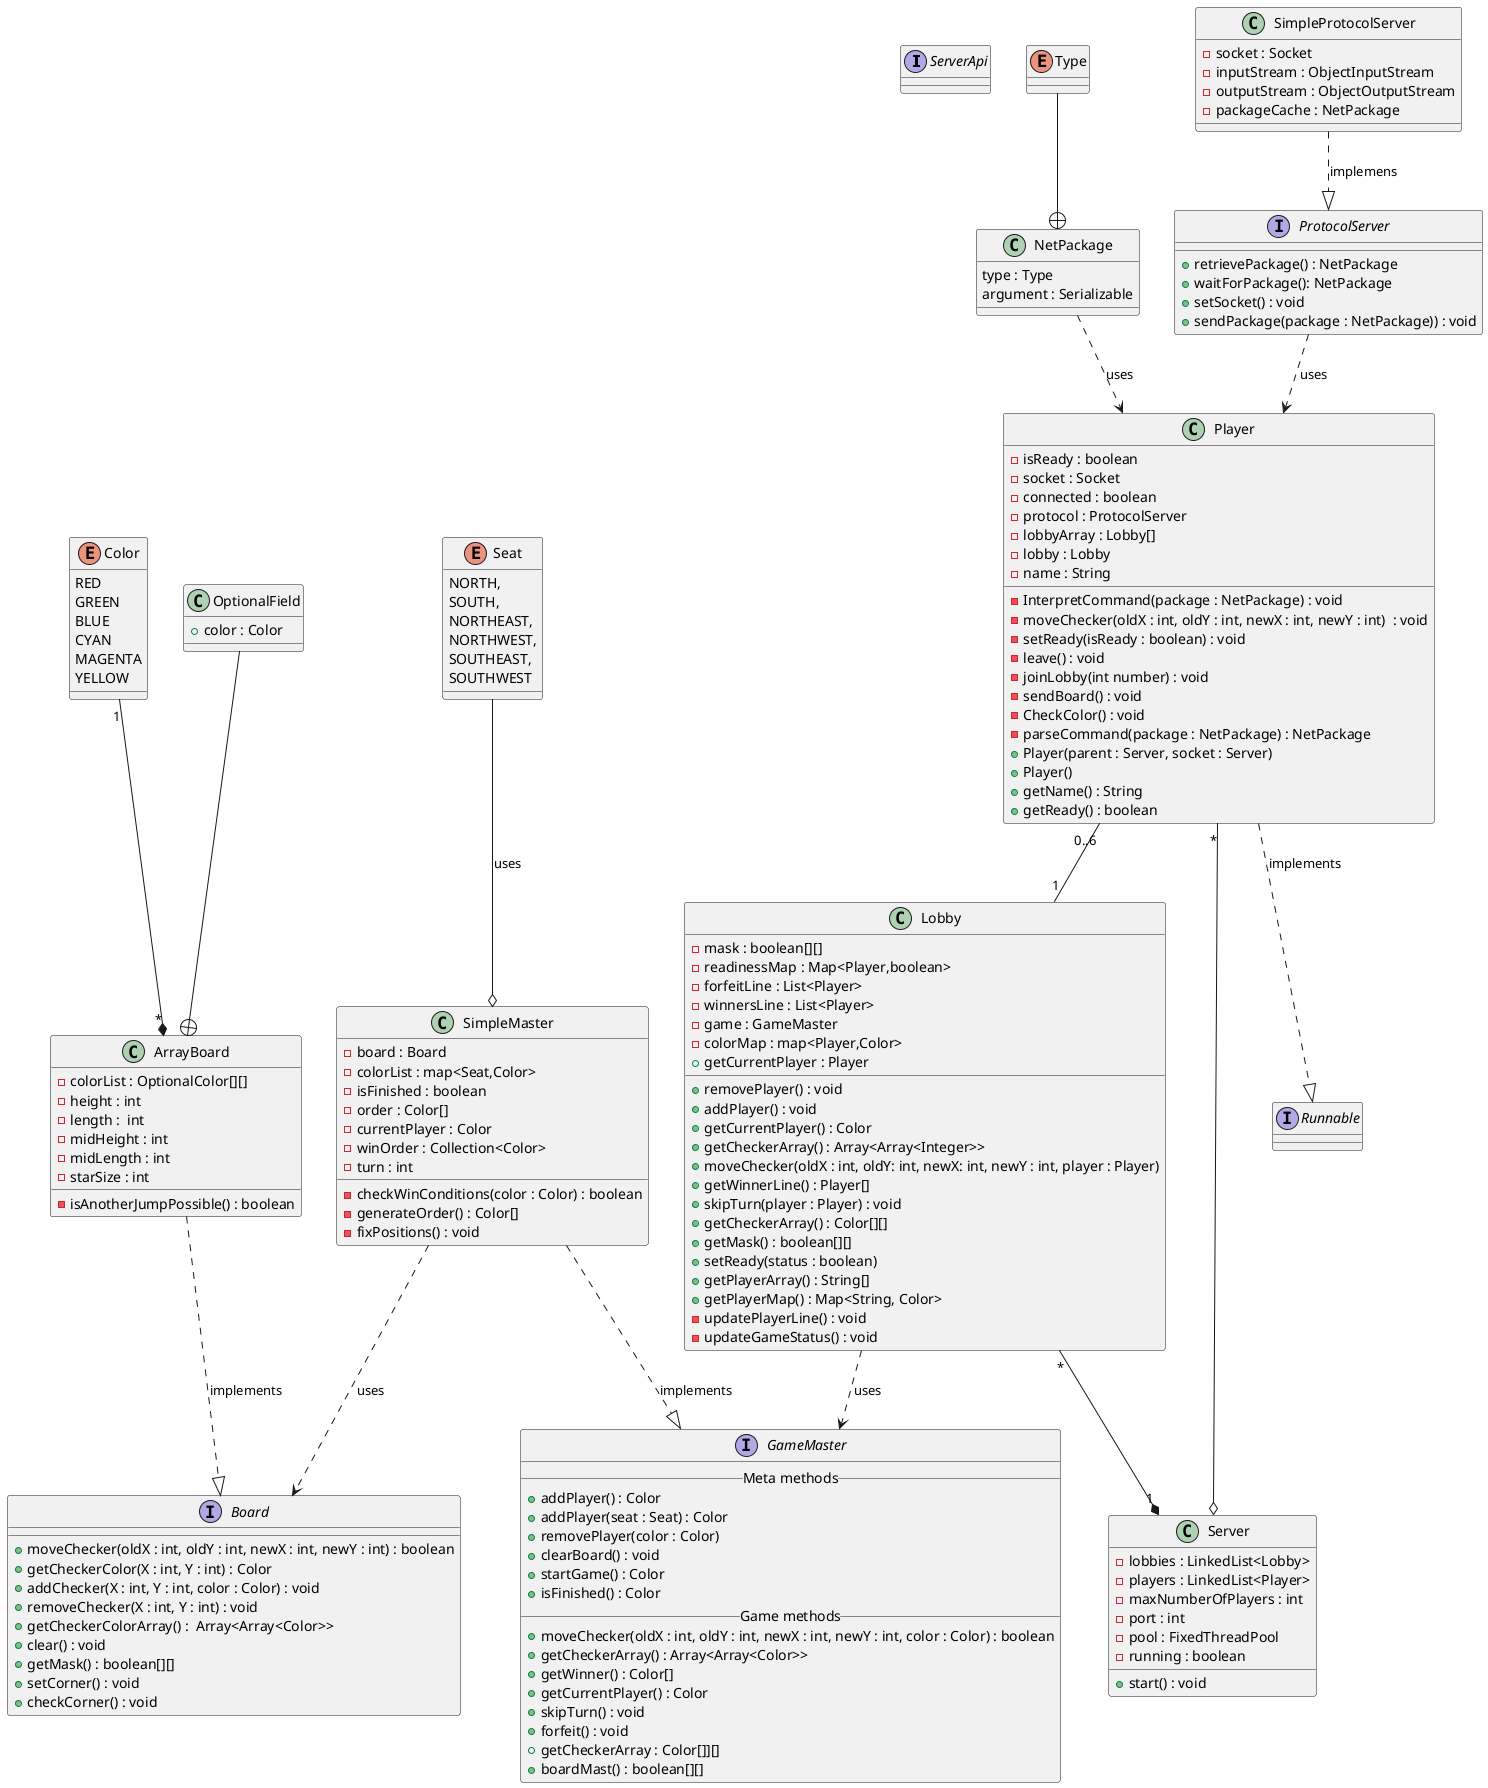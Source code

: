 @startuml
'https://plantuml.com/class-diagram

interface ServerApi
interface Board
interface Runnable
class Server
class ArrayBoard
class SimpleMaster
class GameMaster
class Lobby
enum Color
enum Seat

Color "1" --* "*" ArrayBoard
ArrayBoard ..|> Board : implements
Lobby ..> GameMaster : uses
SimpleMaster ..|> GameMaster : implements
SimpleMaster ..> Board : uses
Seat --o SimpleMaster : uses
Lobby "*" --* "1" Server
Player "0..6" -- "1" Lobby
Player "*" --o Server
Player ..|> Runnable : implements
OptionalField --+ ArrayBoard
Type --+ NetPackage
NetPackage ..> Player : uses
ProtocolServer ..> Player : uses
SimpleProtocolServer ..|> ProtocolServer : implemens

class OptionalField {
    +color : Color
}

class NetPackage {
    type : Type
    argument : Serializable
}

class SimpleProtocolServer{
    -socket : Socket
    -inputStream : ObjectInputStream
    -outputStream : ObjectOutputStream
    -packageCache : NetPackage
}

class Player{
    -isReady : boolean
    -socket : Socket
    -connected : boolean
    -protocol : ProtocolServer
    -lobbyArray : Lobby[]
    -lobby : Lobby
    -name : String
    -InterpretCommand(package : NetPackage) : void
    -moveChecker(oldX : int, oldY : int, newX : int, newY : int)  : void
    -setReady(isReady : boolean) : void
    -leave() : void
    -joinLobby(int number) : void
    -sendBoard() : void
    -CheckColor() : void
    -parseCommand(package : NetPackage) : NetPackage
    +Player(parent : Server, socket : Server)
    +Player()
    +getName() : String
    +getReady() : boolean
}
class ArrayBoard{
    -colorList : OptionalColor[][]
    -height : int
    -length :  int
    -midHeight : int
    -midLength : int
    -starSize : int
    -isAnotherJumpPossible() : boolean
}

interface ProtocolServer{
    +retrievePackage() : NetPackage
    +waitForPackage(): NetPackage
    +setSocket() : void
    +sendPackage(package : NetPackage)) : void
}

interface Board{
    +moveChecker(oldX : int, oldY : int, newX : int, newY : int) : boolean
    +getCheckerColor(X : int, Y : int) : Color
    +addChecker(X : int, Y : int, color : Color) : void
    +removeChecker(X : int, Y : int) : void
    +getCheckerColorArray() :  Array<Array<Color>>
    +clear() : void
    +getMask() : boolean[][]
    +setCorner() : void
    +checkCorner() : void
}

interface GameMaster{
    __Meta methods__
   + addPlayer() : Color
   + addPlayer(seat : Seat) : Color
   + removePlayer(color : Color)
   + clearBoard() : void
   + startGame() : Color
   + isFinished() : Color
   __Game methods__
   + moveChecker(oldX : int, oldY : int, newX : int, newY : int, color : Color) : boolean
   + getCheckerArray() : Array<Array<Color>>
   + getWinner() : Color[]
   + getCurrentPlayer() : Color
   + skipTurn() : void
   + forfeit() : void
   + getCheckerArray : Color[]][]
   + boardMast() : boolean[][]
}

class SimpleMaster{
    -board : Board
    -colorList : map<Seat,Color>
    -checkWinConditions(color : Color) : boolean
    -isFinished : boolean
    -order : Color[]
    -currentPlayer : Color
    -winOrder : Collection<Color>
    -turn : int
    -generateOrder() : Color[]
    -fixPositions() : void
}
class Lobby{
    - mask : boolean[][]
    - readinessMap : Map<Player,boolean>
    - forfeitLine : List<Player>
    - winnersLine : List<Player>
    - game : GameMaster
    - colorMap : map<Player,Color>
    + removePlayer() : void
    + addPlayer() : void
    + getCurrentPlayer() : Color
    + getCheckerArray() : Array<Array<Integer>>
    + moveChecker(oldX : int, oldY: int, newX: int, newY : int, player : Player)
    + getWinnerLine() : Player[]
    + getCurrentPlayer : Player
    + skipTurn(player : Player) : void
    + getCheckerArray() : Color[][]
    + getMask() : boolean[][]
    + setReady(status : boolean)
    + getPlayerArray() : String[]
    + getPlayerMap() : Map<String, Color>
    - updatePlayerLine() : void
    - updateGameStatus() : void

}
class Server{
    -lobbies : LinkedList<Lobby>
    -players : LinkedList<Player>
    -maxNumberOfPlayers : int
    -port : int
    -pool : FixedThreadPool
    -running : boolean
    +start() : void
}
enum Color{
    RED
    GREEN
    BLUE
    CYAN
    MAGENTA
    YELLOW
}
enum Seat{
    NORTH,
    SOUTH,
    NORTHEAST,
    NORTHWEST,
    SOUTHEAST,
    SOUTHWEST
}

enum Type

@enduml